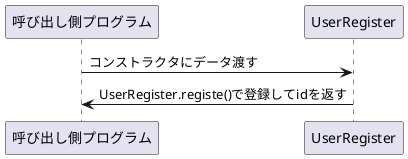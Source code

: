 @startuml

呼び出し側プログラム -> UserRegister: コンストラクタにデータ渡す
UserRegister ->呼び出し側プログラム: UserRegister.registe()で登録してidを返す

@enduml